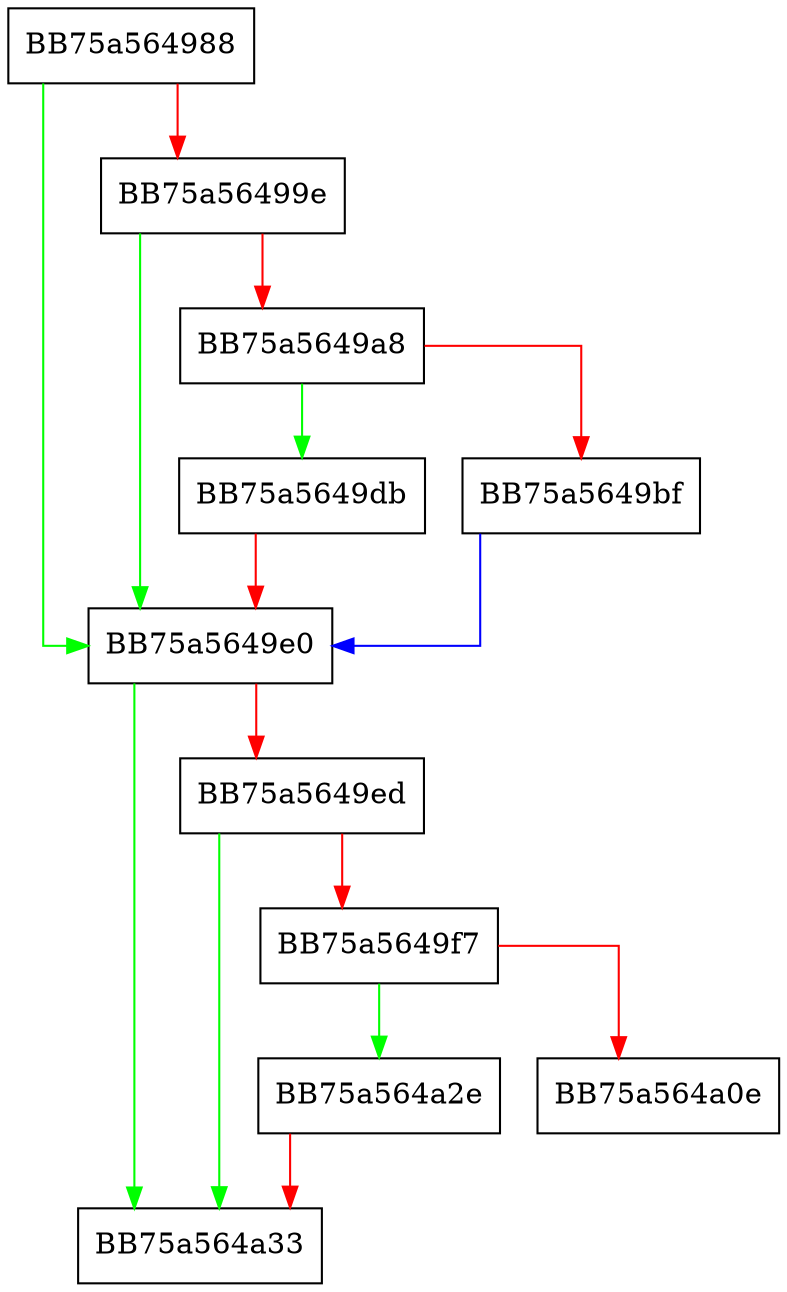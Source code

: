 digraph EndInstance {
  node [shape="box"];
  graph [splines=ortho];
  BB75a564988 -> BB75a5649e0 [color="green"];
  BB75a564988 -> BB75a56499e [color="red"];
  BB75a56499e -> BB75a5649e0 [color="green"];
  BB75a56499e -> BB75a5649a8 [color="red"];
  BB75a5649a8 -> BB75a5649db [color="green"];
  BB75a5649a8 -> BB75a5649bf [color="red"];
  BB75a5649bf -> BB75a5649e0 [color="blue"];
  BB75a5649db -> BB75a5649e0 [color="red"];
  BB75a5649e0 -> BB75a564a33 [color="green"];
  BB75a5649e0 -> BB75a5649ed [color="red"];
  BB75a5649ed -> BB75a564a33 [color="green"];
  BB75a5649ed -> BB75a5649f7 [color="red"];
  BB75a5649f7 -> BB75a564a2e [color="green"];
  BB75a5649f7 -> BB75a564a0e [color="red"];
  BB75a564a2e -> BB75a564a33 [color="red"];
}